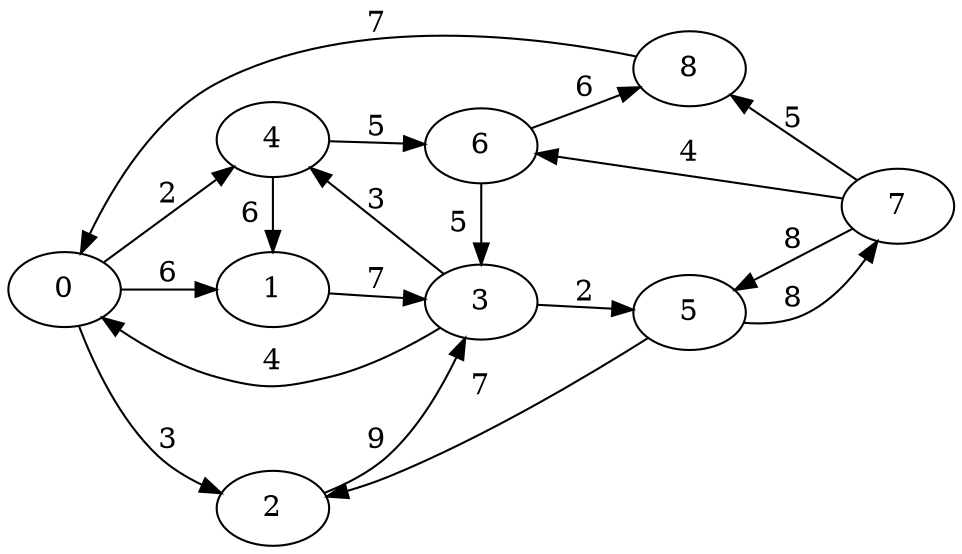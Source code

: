 digraph G {
ranksep = "equally";
rankdir = LR;
{rank = same; 0; };
{rank = same; 1; 2; 4; };
{rank = same; 3; 6; };
{rank = same; 5; 8; };
{rank = same; 7; };
{rank = same; };
0->1[label="6"];
0->2[label="3"];
0->4[label="2"];
1->3[label="7"];
2->3[label="9"];
4->1[label="6"];
4->6[label="5"];
3->0[label="4"];
3->4[label="3"];
3->5[label="2"];
6->3[label="5"];
6->8[label="6"];
5->2[label="7"];
5->7[label="8"];
8->0[label="7"];
7->5[label="8"];
7->6[label="4"];
7->8[label="5"];
}
